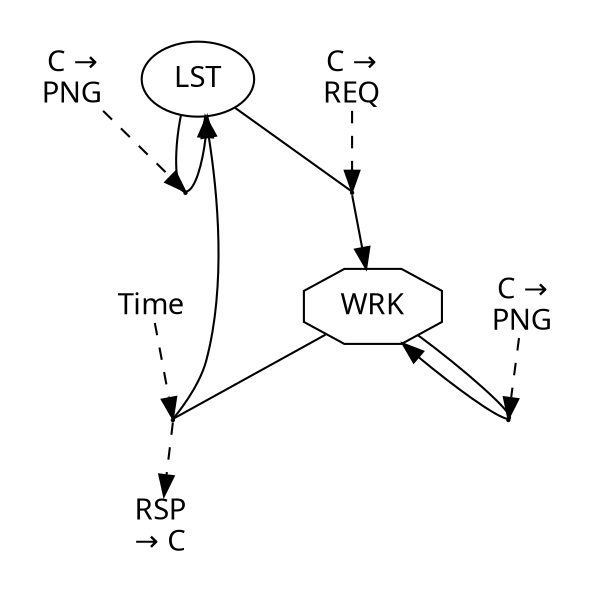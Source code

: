 digraph {
color=white;
graph [ fontname="sans-serif" ];
node [ fontname="sans-serif" ];
edge [ fontname="sans-serif" ];
A_0_false [ label="LST", shape=ellipse ];
subgraph cluster_0 {
T_0_18446744073709551615 [ shape=point, height=0.015, width=0.015 ];
A_0_false -> T_0_18446744073709551615 [ arrowhead=none, direction=forward ];
T_0_18446744073709551615 -> A_0_false;
D_0_18446744073709551615_1 [ label="C &#8594;\nPNG", shape=plain ];
D_0_18446744073709551615_1 -> T_0_18446744073709551615 [ arrowhead=normal, direction=forward, style=dashed ];
}
A_1_true [ label="WRK", shape=octagon ];
subgraph cluster_1 {
T_1_18446744073709551615 [ shape=point, height=0.015, width=0.015 ];
A_0_false -> T_1_18446744073709551615 [ arrowhead=none, direction=forward ];
T_1_18446744073709551615 -> A_1_true;
D_1_18446744073709551615_0 [ label="C &#8594;\nREQ", shape=plain ];
D_1_18446744073709551615_0 -> T_1_18446744073709551615 [ arrowhead=normal, direction=forward, style=dashed ];
}
subgraph cluster_2 {
T_2_18446744073709551615 [ shape=point, height=0.015, width=0.015 ];
A_1_true -> T_2_18446744073709551615 [ arrowhead=none, direction=forward ];
T_2_18446744073709551615 -> A_0_false;
D_2_18446744073709551615_255 [ label="Time", shape=plain ];
D_2_18446744073709551615_255 -> T_2_18446744073709551615 [ arrowhead=normal, direction=forward, style=dashed ];
S_2_18446744073709551615_2 [ label="RSP\n&#8594; C", shape=plain ];
T_2_18446744073709551615 -> S_2_18446744073709551615_2 [ arrowhead=normal, direction=forward, style=dashed ];
}
subgraph cluster_3 {
T_3_18446744073709551615 [ shape=point, height=0.015, width=0.015 ];
A_1_true -> T_3_18446744073709551615 [ arrowhead=none, direction=forward ];
T_3_18446744073709551615 -> A_1_true;
D_3_18446744073709551615_1 [ label="C &#8594;\nPNG", shape=plain ];
D_3_18446744073709551615_1 -> T_3_18446744073709551615 [ arrowhead=normal, direction=forward, style=dashed ];
}
}
